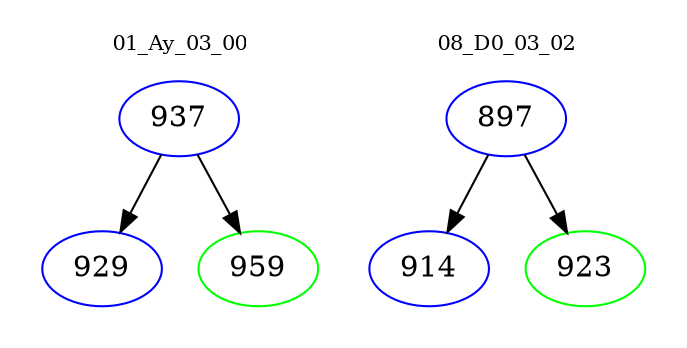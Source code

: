digraph{
subgraph cluster_0 {
color = white
label = "01_Ay_03_00";
fontsize=10;
T0_937 [label="937", color="blue"]
T0_937 -> T0_929 [color="black"]
T0_929 [label="929", color="blue"]
T0_937 -> T0_959 [color="black"]
T0_959 [label="959", color="green"]
}
subgraph cluster_1 {
color = white
label = "08_D0_03_02";
fontsize=10;
T1_897 [label="897", color="blue"]
T1_897 -> T1_914 [color="black"]
T1_914 [label="914", color="blue"]
T1_897 -> T1_923 [color="black"]
T1_923 [label="923", color="green"]
}
}
